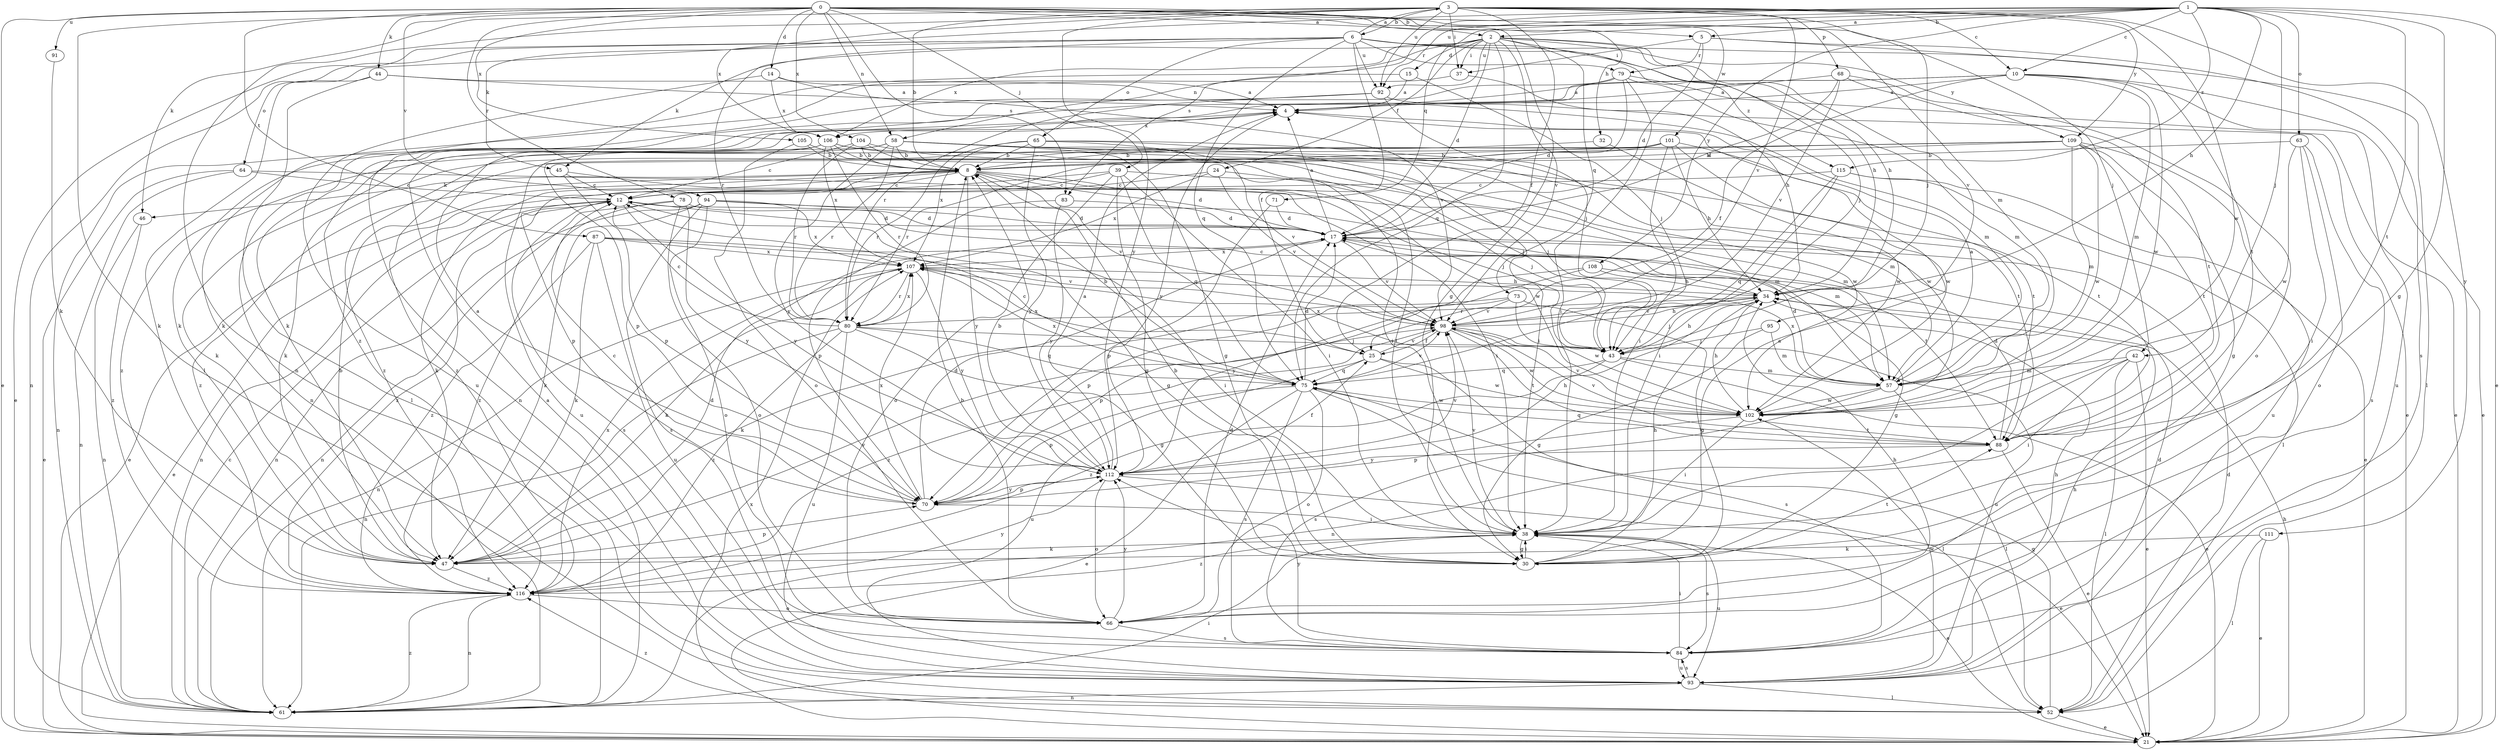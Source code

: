strict digraph  {
0;
1;
2;
3;
4;
5;
6;
8;
10;
12;
14;
15;
17;
21;
24;
25;
30;
32;
34;
37;
38;
39;
42;
43;
44;
45;
46;
47;
52;
57;
58;
61;
63;
64;
65;
66;
68;
70;
71;
73;
75;
78;
79;
80;
83;
84;
87;
88;
91;
92;
93;
94;
95;
98;
101;
102;
104;
105;
106;
107;
108;
109;
111;
112;
115;
116;
0 -> 2  [label=a];
0 -> 5  [label=b];
0 -> 14  [label=d];
0 -> 21  [label=e];
0 -> 30  [label=g];
0 -> 32  [label=h];
0 -> 39  [label=j];
0 -> 42  [label=j];
0 -> 44  [label=k];
0 -> 52  [label=l];
0 -> 57  [label=m];
0 -> 58  [label=n];
0 -> 78  [label=r];
0 -> 83  [label=s];
0 -> 87  [label=t];
0 -> 91  [label=u];
0 -> 94  [label=v];
0 -> 101  [label=w];
0 -> 104  [label=x];
0 -> 105  [label=x];
1 -> 2  [label=a];
1 -> 5  [label=b];
1 -> 10  [label=c];
1 -> 21  [label=e];
1 -> 30  [label=g];
1 -> 34  [label=h];
1 -> 42  [label=j];
1 -> 45  [label=k];
1 -> 63  [label=o];
1 -> 71  [label=q];
1 -> 83  [label=s];
1 -> 88  [label=t];
1 -> 92  [label=u];
1 -> 108  [label=y];
1 -> 115  [label=z];
2 -> 15  [label=d];
2 -> 17  [label=d];
2 -> 24  [label=f];
2 -> 34  [label=h];
2 -> 37  [label=i];
2 -> 43  [label=j];
2 -> 45  [label=k];
2 -> 58  [label=n];
2 -> 73  [label=q];
2 -> 75  [label=q];
2 -> 92  [label=u];
2 -> 95  [label=v];
2 -> 98  [label=v];
2 -> 106  [label=x];
2 -> 109  [label=y];
3 -> 6  [label=b];
3 -> 8  [label=b];
3 -> 10  [label=c];
3 -> 25  [label=f];
3 -> 37  [label=i];
3 -> 43  [label=j];
3 -> 46  [label=k];
3 -> 61  [label=n];
3 -> 68  [label=p];
3 -> 92  [label=u];
3 -> 98  [label=v];
3 -> 102  [label=w];
3 -> 106  [label=x];
3 -> 109  [label=y];
3 -> 111  [label=y];
3 -> 112  [label=y];
4 -> 106  [label=x];
4 -> 112  [label=y];
5 -> 17  [label=d];
5 -> 37  [label=i];
5 -> 79  [label=r];
5 -> 84  [label=s];
5 -> 88  [label=t];
6 -> 3  [label=a];
6 -> 21  [label=e];
6 -> 25  [label=f];
6 -> 34  [label=h];
6 -> 52  [label=l];
6 -> 61  [label=n];
6 -> 64  [label=o];
6 -> 65  [label=o];
6 -> 75  [label=q];
6 -> 79  [label=r];
6 -> 80  [label=r];
6 -> 92  [label=u];
6 -> 115  [label=z];
8 -> 12  [label=c];
8 -> 17  [label=d];
8 -> 43  [label=j];
8 -> 46  [label=k];
8 -> 47  [label=k];
8 -> 70  [label=p];
8 -> 98  [label=v];
8 -> 102  [label=w];
8 -> 112  [label=y];
8 -> 116  [label=z];
10 -> 4  [label=a];
10 -> 21  [label=e];
10 -> 25  [label=f];
10 -> 47  [label=k];
10 -> 57  [label=m];
10 -> 93  [label=u];
10 -> 102  [label=w];
10 -> 116  [label=z];
12 -> 17  [label=d];
12 -> 21  [label=e];
12 -> 30  [label=g];
12 -> 61  [label=n];
12 -> 84  [label=s];
12 -> 112  [label=y];
12 -> 116  [label=z];
14 -> 4  [label=a];
14 -> 93  [label=u];
14 -> 98  [label=v];
14 -> 106  [label=x];
15 -> 4  [label=a];
15 -> 43  [label=j];
15 -> 61  [label=n];
17 -> 4  [label=a];
17 -> 88  [label=t];
17 -> 98  [label=v];
17 -> 107  [label=x];
21 -> 34  [label=h];
21 -> 107  [label=x];
24 -> 12  [label=c];
24 -> 43  [label=j];
24 -> 98  [label=v];
24 -> 107  [label=x];
25 -> 75  [label=q];
25 -> 84  [label=s];
25 -> 93  [label=u];
25 -> 98  [label=v];
25 -> 102  [label=w];
25 -> 107  [label=x];
30 -> 4  [label=a];
30 -> 8  [label=b];
30 -> 34  [label=h];
30 -> 38  [label=i];
30 -> 88  [label=t];
32 -> 8  [label=b];
32 -> 102  [label=w];
34 -> 12  [label=c];
34 -> 43  [label=j];
34 -> 80  [label=r];
34 -> 98  [label=v];
37 -> 34  [label=h];
37 -> 47  [label=k];
38 -> 21  [label=e];
38 -> 30  [label=g];
38 -> 47  [label=k];
38 -> 84  [label=s];
38 -> 93  [label=u];
38 -> 98  [label=v];
38 -> 116  [label=z];
39 -> 12  [label=c];
39 -> 21  [label=e];
39 -> 30  [label=g];
39 -> 38  [label=i];
39 -> 57  [label=m];
39 -> 66  [label=o];
39 -> 75  [label=q];
42 -> 21  [label=e];
42 -> 38  [label=i];
42 -> 52  [label=l];
42 -> 57  [label=m];
42 -> 61  [label=n];
43 -> 21  [label=e];
43 -> 34  [label=h];
43 -> 57  [label=m];
43 -> 75  [label=q];
43 -> 107  [label=x];
43 -> 116  [label=z];
44 -> 4  [label=a];
44 -> 47  [label=k];
44 -> 52  [label=l];
44 -> 57  [label=m];
45 -> 12  [label=c];
45 -> 38  [label=i];
45 -> 70  [label=p];
46 -> 61  [label=n];
46 -> 116  [label=z];
47 -> 8  [label=b];
47 -> 17  [label=d];
47 -> 70  [label=p];
47 -> 98  [label=v];
47 -> 116  [label=z];
52 -> 17  [label=d];
52 -> 21  [label=e];
52 -> 75  [label=q];
52 -> 116  [label=z];
57 -> 4  [label=a];
57 -> 17  [label=d];
57 -> 52  [label=l];
57 -> 84  [label=s];
57 -> 102  [label=w];
57 -> 107  [label=x];
58 -> 8  [label=b];
58 -> 30  [label=g];
58 -> 43  [label=j];
58 -> 80  [label=r];
58 -> 88  [label=t];
58 -> 93  [label=u];
58 -> 102  [label=w];
58 -> 112  [label=y];
58 -> 116  [label=z];
61 -> 12  [label=c];
61 -> 38  [label=i];
61 -> 116  [label=z];
63 -> 8  [label=b];
63 -> 38  [label=i];
63 -> 66  [label=o];
63 -> 84  [label=s];
63 -> 102  [label=w];
64 -> 12  [label=c];
64 -> 21  [label=e];
64 -> 57  [label=m];
64 -> 61  [label=n];
65 -> 8  [label=b];
65 -> 38  [label=i];
65 -> 57  [label=m];
65 -> 80  [label=r];
65 -> 98  [label=v];
65 -> 107  [label=x];
65 -> 112  [label=y];
66 -> 8  [label=b];
66 -> 17  [label=d];
66 -> 34  [label=h];
66 -> 84  [label=s];
66 -> 112  [label=y];
68 -> 4  [label=a];
68 -> 17  [label=d];
68 -> 66  [label=o];
68 -> 88  [label=t];
68 -> 98  [label=v];
70 -> 4  [label=a];
70 -> 12  [label=c];
70 -> 17  [label=d];
70 -> 38  [label=i];
70 -> 107  [label=x];
70 -> 112  [label=y];
71 -> 17  [label=d];
71 -> 70  [label=p];
73 -> 30  [label=g];
73 -> 47  [label=k];
73 -> 70  [label=p];
73 -> 98  [label=v];
73 -> 102  [label=w];
75 -> 8  [label=b];
75 -> 12  [label=c];
75 -> 17  [label=d];
75 -> 21  [label=e];
75 -> 52  [label=l];
75 -> 66  [label=o];
75 -> 70  [label=p];
75 -> 84  [label=s];
75 -> 98  [label=v];
75 -> 102  [label=w];
75 -> 107  [label=x];
78 -> 17  [label=d];
78 -> 61  [label=n];
78 -> 66  [label=o];
78 -> 112  [label=y];
78 -> 116  [label=z];
79 -> 4  [label=a];
79 -> 17  [label=d];
79 -> 21  [label=e];
79 -> 38  [label=i];
79 -> 57  [label=m];
79 -> 61  [label=n];
80 -> 12  [label=c];
80 -> 30  [label=g];
80 -> 43  [label=j];
80 -> 61  [label=n];
80 -> 75  [label=q];
80 -> 93  [label=u];
80 -> 107  [label=x];
80 -> 116  [label=z];
83 -> 17  [label=d];
83 -> 70  [label=p];
83 -> 112  [label=y];
84 -> 34  [label=h];
84 -> 38  [label=i];
84 -> 93  [label=u];
84 -> 112  [label=y];
87 -> 38  [label=i];
87 -> 47  [label=k];
87 -> 93  [label=u];
87 -> 98  [label=v];
87 -> 107  [label=x];
87 -> 116  [label=z];
88 -> 17  [label=d];
88 -> 21  [label=e];
88 -> 75  [label=q];
88 -> 98  [label=v];
88 -> 112  [label=y];
91 -> 47  [label=k];
92 -> 21  [label=e];
92 -> 43  [label=j];
92 -> 47  [label=k];
92 -> 80  [label=r];
93 -> 4  [label=a];
93 -> 17  [label=d];
93 -> 34  [label=h];
93 -> 52  [label=l];
93 -> 61  [label=n];
93 -> 84  [label=s];
93 -> 102  [label=w];
94 -> 17  [label=d];
94 -> 47  [label=k];
94 -> 57  [label=m];
94 -> 61  [label=n];
94 -> 66  [label=o];
94 -> 84  [label=s];
94 -> 107  [label=x];
95 -> 30  [label=g];
95 -> 43  [label=j];
95 -> 57  [label=m];
98 -> 25  [label=f];
98 -> 34  [label=h];
98 -> 88  [label=t];
98 -> 93  [label=u];
98 -> 102  [label=w];
98 -> 116  [label=z];
101 -> 8  [label=b];
101 -> 34  [label=h];
101 -> 38  [label=i];
101 -> 61  [label=n];
101 -> 80  [label=r];
101 -> 88  [label=t];
101 -> 102  [label=w];
102 -> 34  [label=h];
102 -> 38  [label=i];
102 -> 70  [label=p];
102 -> 88  [label=t];
102 -> 98  [label=v];
104 -> 8  [label=b];
104 -> 12  [label=c];
104 -> 38  [label=i];
104 -> 43  [label=j];
104 -> 80  [label=r];
105 -> 8  [label=b];
105 -> 38  [label=i];
105 -> 66  [label=o];
106 -> 8  [label=b];
106 -> 47  [label=k];
106 -> 80  [label=r];
106 -> 88  [label=t];
106 -> 102  [label=w];
106 -> 107  [label=x];
106 -> 116  [label=z];
107 -> 34  [label=h];
107 -> 47  [label=k];
107 -> 61  [label=n];
107 -> 80  [label=r];
107 -> 112  [label=y];
108 -> 30  [label=g];
108 -> 34  [label=h];
108 -> 70  [label=p];
108 -> 112  [label=y];
109 -> 8  [label=b];
109 -> 30  [label=g];
109 -> 47  [label=k];
109 -> 57  [label=m];
109 -> 70  [label=p];
109 -> 88  [label=t];
109 -> 93  [label=u];
109 -> 102  [label=w];
109 -> 116  [label=z];
111 -> 21  [label=e];
111 -> 47  [label=k];
111 -> 52  [label=l];
112 -> 4  [label=a];
112 -> 8  [label=b];
112 -> 21  [label=e];
112 -> 25  [label=f];
112 -> 34  [label=h];
112 -> 66  [label=o];
112 -> 70  [label=p];
112 -> 98  [label=v];
115 -> 12  [label=c];
115 -> 21  [label=e];
115 -> 38  [label=i];
115 -> 52  [label=l];
115 -> 75  [label=q];
116 -> 61  [label=n];
116 -> 66  [label=o];
116 -> 107  [label=x];
116 -> 112  [label=y];
}
